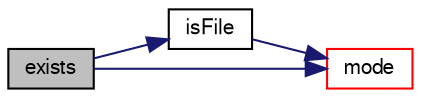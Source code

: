 digraph "exists"
{
  bgcolor="transparent";
  edge [fontname="FreeSans",fontsize="10",labelfontname="FreeSans",labelfontsize="10"];
  node [fontname="FreeSans",fontsize="10",shape=record];
  rankdir="LR";
  Node98688 [label="exists",height=0.2,width=0.4,color="black", fillcolor="grey75", style="filled", fontcolor="black"];
  Node98688 -> Node98689 [color="midnightblue",fontsize="10",style="solid",fontname="FreeSans"];
  Node98689 [label="isFile",height=0.2,width=0.4,color="black",URL="$a21124.html#a1cf13d004cf482571af182540a8d1526",tooltip="Does the name exist as a FILE in the file system? "];
  Node98689 -> Node98690 [color="midnightblue",fontsize="10",style="solid",fontname="FreeSans"];
  Node98690 [label="mode",height=0.2,width=0.4,color="red",URL="$a21124.html#a7c482c9f0ea60317169ee39f62f670d4",tooltip="Return the file mode. "];
  Node98688 -> Node98690 [color="midnightblue",fontsize="10",style="solid",fontname="FreeSans"];
}
